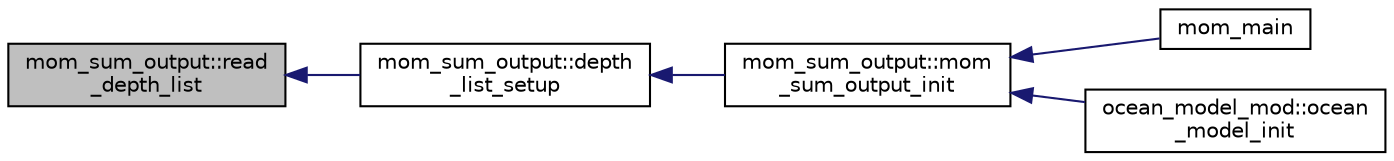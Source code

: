 digraph "mom_sum_output::read_depth_list"
{
 // INTERACTIVE_SVG=YES
  edge [fontname="Helvetica",fontsize="10",labelfontname="Helvetica",labelfontsize="10"];
  node [fontname="Helvetica",fontsize="10",shape=record];
  rankdir="LR";
  Node36 [label="mom_sum_output::read\l_depth_list",height=0.2,width=0.4,color="black", fillcolor="grey75", style="filled", fontcolor="black"];
  Node36 -> Node37 [dir="back",color="midnightblue",fontsize="10",style="solid",fontname="Helvetica"];
  Node37 [label="mom_sum_output::depth\l_list_setup",height=0.2,width=0.4,color="black", fillcolor="white", style="filled",URL="$namespacemom__sum__output.html#a6be0bb6885b7df65618f4039d493f5c7",tooltip="This subroutine sets up an ordered list of depths, along with the cross sectional areas at each depth..."];
  Node37 -> Node38 [dir="back",color="midnightblue",fontsize="10",style="solid",fontname="Helvetica"];
  Node38 [label="mom_sum_output::mom\l_sum_output_init",height=0.2,width=0.4,color="black", fillcolor="white", style="filled",URL="$namespacemom__sum__output.html#ab1d2eb6c53a3cdd079ff60f82691fccb"];
  Node38 -> Node39 [dir="back",color="midnightblue",fontsize="10",style="solid",fontname="Helvetica"];
  Node39 [label="mom_main",height=0.2,width=0.4,color="black", fillcolor="white", style="filled",URL="$MOM__driver_8F90.html#a08fffeb2d8e8acbf9ed4609be6d258c6"];
  Node38 -> Node40 [dir="back",color="midnightblue",fontsize="10",style="solid",fontname="Helvetica"];
  Node40 [label="ocean_model_mod::ocean\l_model_init",height=0.2,width=0.4,color="black", fillcolor="white", style="filled",URL="$namespaceocean__model__mod.html#aced9c77abd80a4a509c7cc317af707a7"];
}
